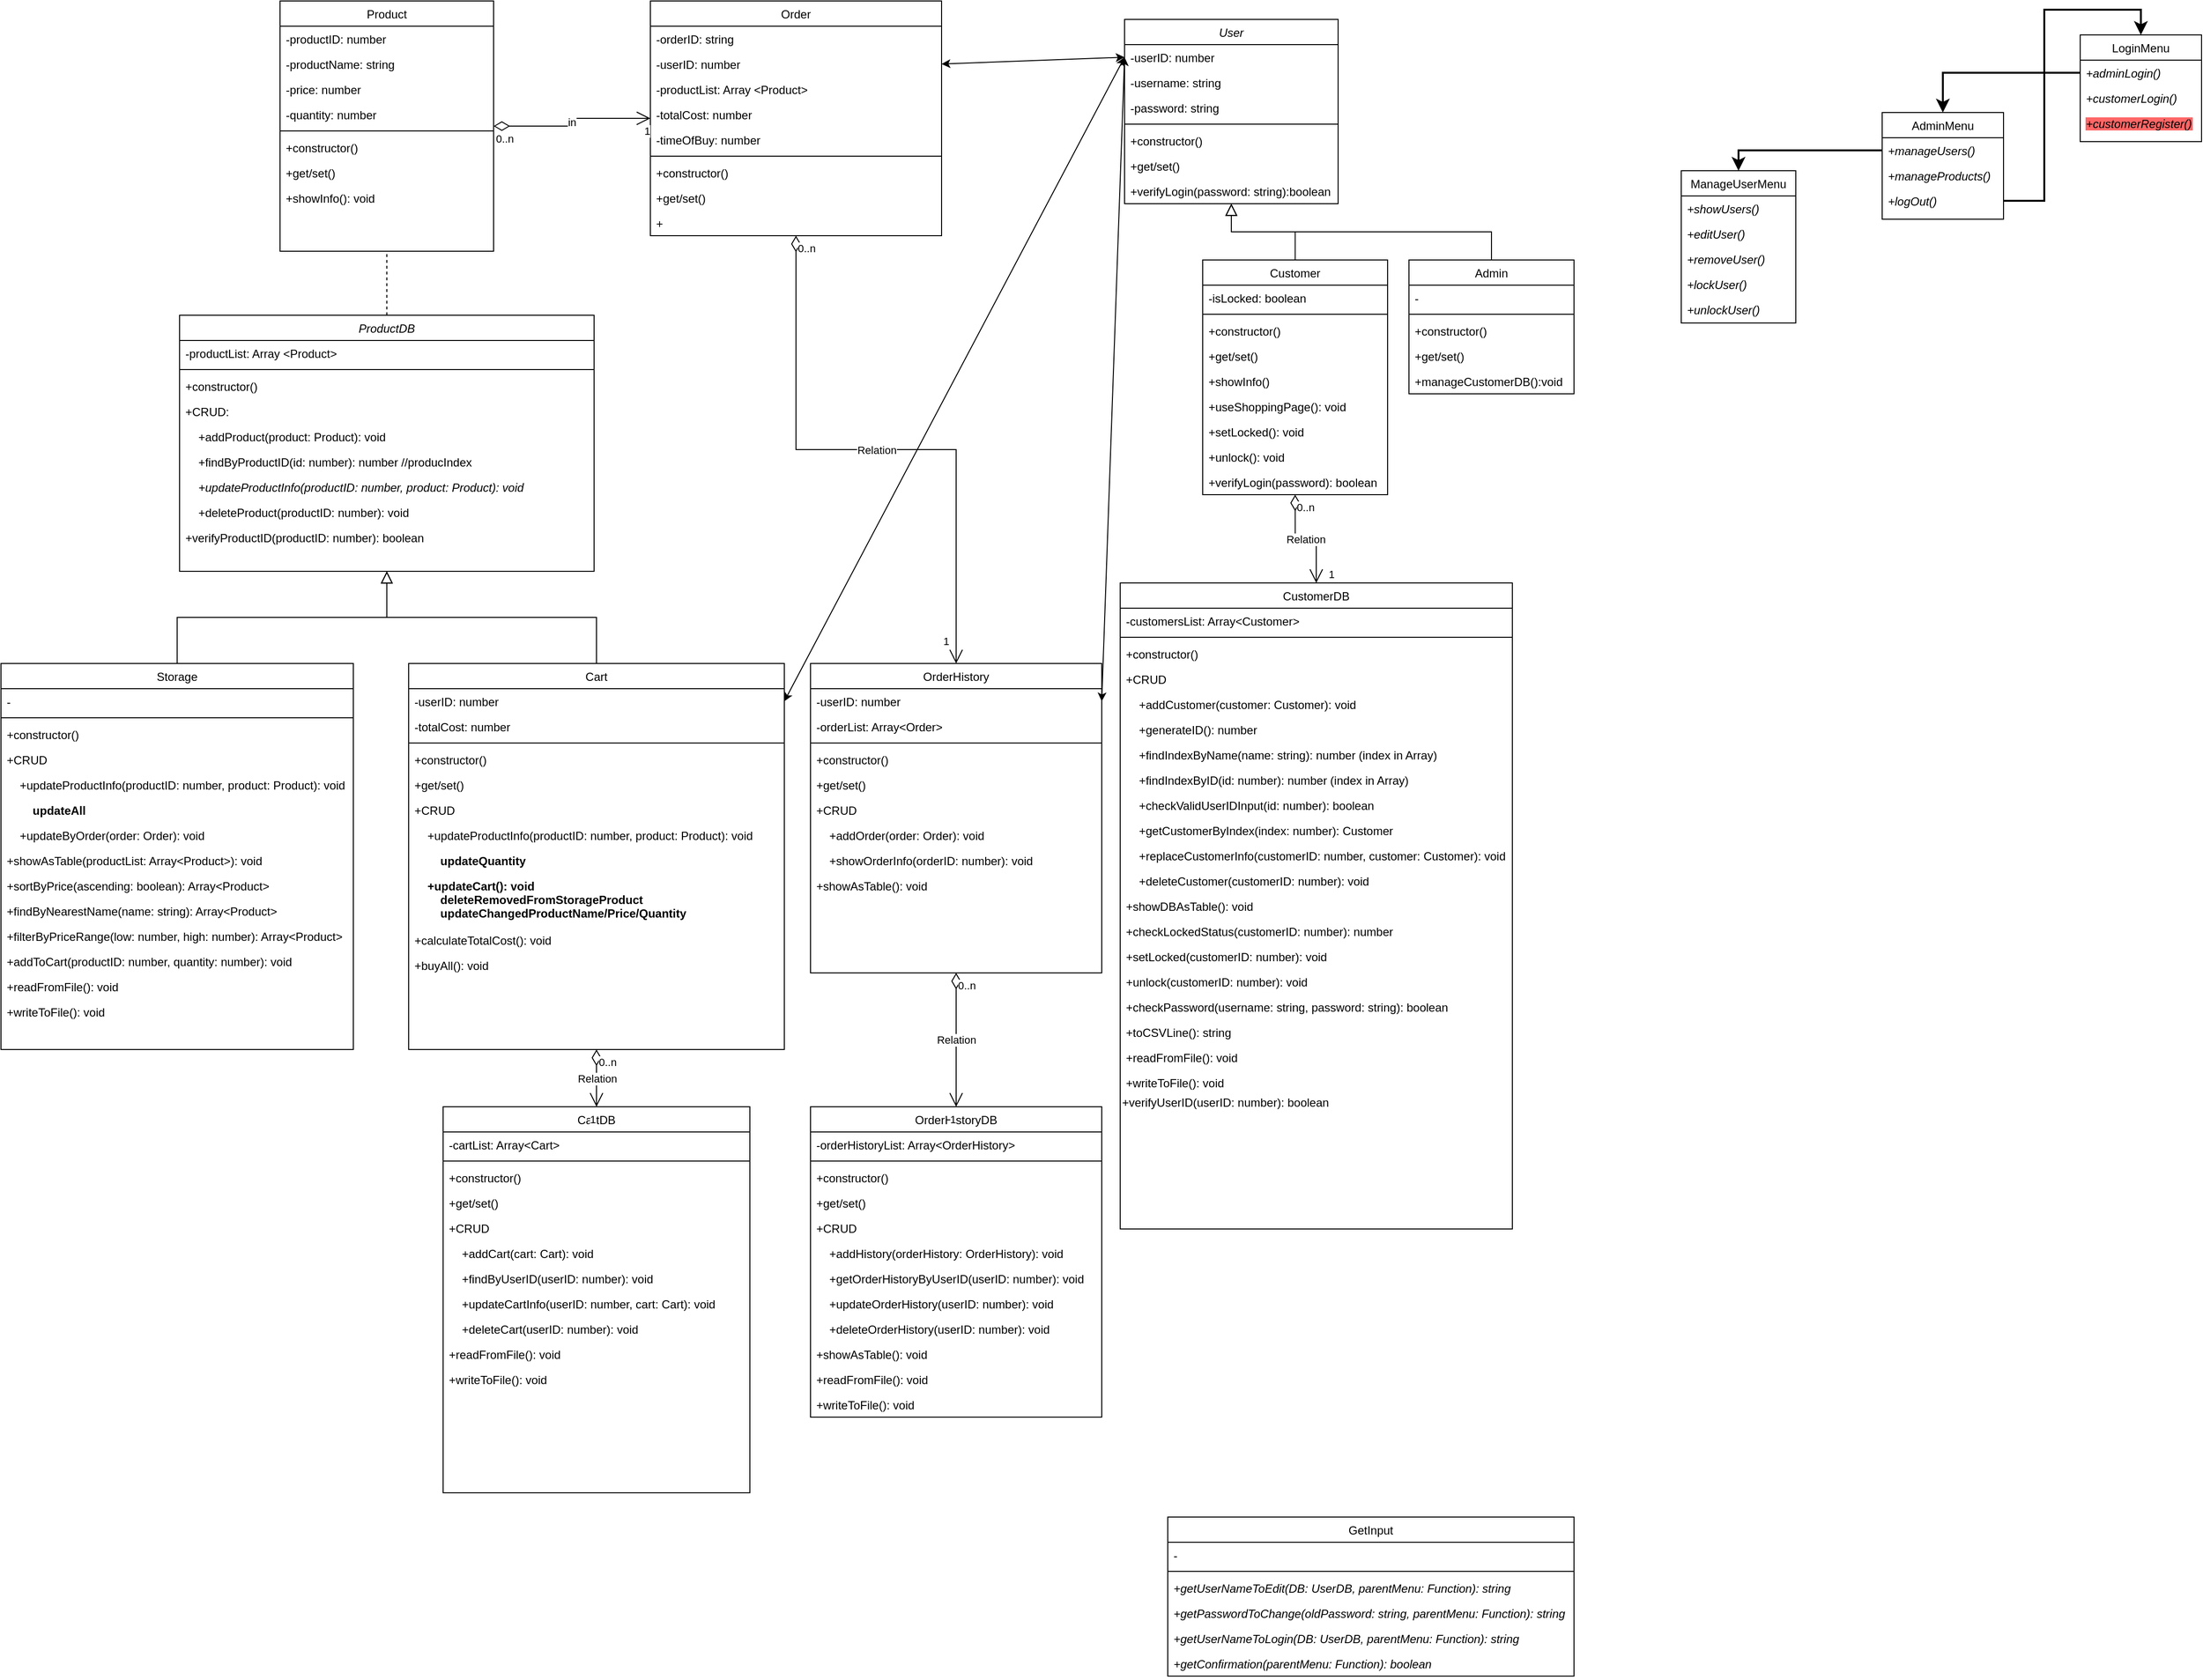 <mxfile version="20.8.16" type="device"><diagram id="C5RBs43oDa-KdzZeNtuy" name="Page-1"><mxGraphModel dx="1611" dy="520" grid="0" gridSize="10" guides="1" tooltips="1" connect="1" arrows="1" fold="1" page="1" pageScale="1" pageWidth="827" pageHeight="1169" math="0" shadow="0"><root><mxCell id="WIyWlLk6GJQsqaUBKTNV-0"/><mxCell id="WIyWlLk6GJQsqaUBKTNV-1" parent="WIyWlLk6GJQsqaUBKTNV-0"/><mxCell id="zkfFHV4jXpPFQw0GAbJ--0" value="User" style="swimlane;fontStyle=2;align=center;verticalAlign=top;childLayout=stackLayout;horizontal=1;startSize=26;horizontalStack=0;resizeParent=1;resizeLast=0;collapsible=1;marginBottom=0;rounded=0;shadow=0;strokeWidth=1;" parent="WIyWlLk6GJQsqaUBKTNV-1" vertex="1"><mxGeometry x="330.5" y="40" width="220" height="190" as="geometry"><mxRectangle x="230" y="140" width="160" height="26" as="alternateBounds"/></mxGeometry></mxCell><mxCell id="zkfFHV4jXpPFQw0GAbJ--1" value="-userID: number" style="text;align=left;verticalAlign=top;spacingLeft=4;spacingRight=4;overflow=hidden;rotatable=0;points=[[0,0.5],[1,0.5]];portConstraint=eastwest;" parent="zkfFHV4jXpPFQw0GAbJ--0" vertex="1"><mxGeometry y="26" width="220" height="26" as="geometry"/></mxCell><mxCell id="LEdS41fq1tIYDErjTCFg-3" value="-username: string" style="text;align=left;verticalAlign=top;spacingLeft=4;spacingRight=4;overflow=hidden;rotatable=0;points=[[0,0.5],[1,0.5]];portConstraint=eastwest;" parent="zkfFHV4jXpPFQw0GAbJ--0" vertex="1"><mxGeometry y="52" width="220" height="26" as="geometry"/></mxCell><mxCell id="zkfFHV4jXpPFQw0GAbJ--3" value="-password: string" style="text;align=left;verticalAlign=top;spacingLeft=4;spacingRight=4;overflow=hidden;rotatable=0;points=[[0,0.5],[1,0.5]];portConstraint=eastwest;rounded=0;shadow=0;html=0;" parent="zkfFHV4jXpPFQw0GAbJ--0" vertex="1"><mxGeometry y="78" width="220" height="26" as="geometry"/></mxCell><mxCell id="zkfFHV4jXpPFQw0GAbJ--4" value="" style="line;html=1;strokeWidth=1;align=left;verticalAlign=middle;spacingTop=-1;spacingLeft=3;spacingRight=3;rotatable=0;labelPosition=right;points=[];portConstraint=eastwest;" parent="zkfFHV4jXpPFQw0GAbJ--0" vertex="1"><mxGeometry y="104" width="220" height="8" as="geometry"/></mxCell><mxCell id="zkfFHV4jXpPFQw0GAbJ--5" value="+constructor()" style="text;align=left;verticalAlign=top;spacingLeft=4;spacingRight=4;overflow=hidden;rotatable=0;points=[[0,0.5],[1,0.5]];portConstraint=eastwest;" parent="zkfFHV4jXpPFQw0GAbJ--0" vertex="1"><mxGeometry y="112" width="220" height="26" as="geometry"/></mxCell><mxCell id="LEdS41fq1tIYDErjTCFg-1" value="+get/set()" style="text;align=left;verticalAlign=top;spacingLeft=4;spacingRight=4;overflow=hidden;rotatable=0;points=[[0,0.5],[1,0.5]];portConstraint=eastwest;" parent="zkfFHV4jXpPFQw0GAbJ--0" vertex="1"><mxGeometry y="138" width="220" height="26" as="geometry"/></mxCell><mxCell id="LEdS41fq1tIYDErjTCFg-2" value="+verifyLogin(password: string):boolean" style="text;align=left;verticalAlign=top;spacingLeft=4;spacingRight=4;overflow=hidden;rotatable=0;points=[[0,0.5],[1,0.5]];portConstraint=eastwest;" parent="zkfFHV4jXpPFQw0GAbJ--0" vertex="1"><mxGeometry y="164" width="220" height="26" as="geometry"/></mxCell><mxCell id="zkfFHV4jXpPFQw0GAbJ--6" value="Customer" style="swimlane;fontStyle=0;align=center;verticalAlign=top;childLayout=stackLayout;horizontal=1;startSize=26;horizontalStack=0;resizeParent=1;resizeLast=0;collapsible=1;marginBottom=0;rounded=0;shadow=0;strokeWidth=1;" parent="WIyWlLk6GJQsqaUBKTNV-1" vertex="1"><mxGeometry x="411" y="288" width="190.5" height="242" as="geometry"><mxRectangle x="441.5" y="288" width="160" height="26" as="alternateBounds"/></mxGeometry></mxCell><mxCell id="zkfFHV4jXpPFQw0GAbJ--7" value="-isLocked: boolean" style="text;align=left;verticalAlign=top;spacingLeft=4;spacingRight=4;overflow=hidden;rotatable=0;points=[[0,0.5],[1,0.5]];portConstraint=eastwest;" parent="zkfFHV4jXpPFQw0GAbJ--6" vertex="1"><mxGeometry y="26" width="190.5" height="26" as="geometry"/></mxCell><mxCell id="zkfFHV4jXpPFQw0GAbJ--9" value="" style="line;html=1;strokeWidth=1;align=left;verticalAlign=middle;spacingTop=-1;spacingLeft=3;spacingRight=3;rotatable=0;labelPosition=right;points=[];portConstraint=eastwest;" parent="zkfFHV4jXpPFQw0GAbJ--6" vertex="1"><mxGeometry y="52" width="190.5" height="8" as="geometry"/></mxCell><mxCell id="LEdS41fq1tIYDErjTCFg-7" value="+constructor()" style="text;align=left;verticalAlign=top;spacingLeft=4;spacingRight=4;overflow=hidden;rotatable=0;points=[[0,0.5],[1,0.5]];portConstraint=eastwest;" parent="zkfFHV4jXpPFQw0GAbJ--6" vertex="1"><mxGeometry y="60" width="190.5" height="26" as="geometry"/></mxCell><mxCell id="LEdS41fq1tIYDErjTCFg-8" value="+get/set()" style="text;align=left;verticalAlign=top;spacingLeft=4;spacingRight=4;overflow=hidden;rotatable=0;points=[[0,0.5],[1,0.5]];portConstraint=eastwest;" parent="zkfFHV4jXpPFQw0GAbJ--6" vertex="1"><mxGeometry y="86" width="190.5" height="26" as="geometry"/></mxCell><mxCell id="7vM7d2wEi6mo-XLAPHhL-30" value="+showInfo()" style="text;align=left;verticalAlign=top;spacingLeft=4;spacingRight=4;overflow=hidden;rotatable=0;points=[[0,0.5],[1,0.5]];portConstraint=eastwest;" parent="zkfFHV4jXpPFQw0GAbJ--6" vertex="1"><mxGeometry y="112" width="190.5" height="26" as="geometry"/></mxCell><mxCell id="zkfFHV4jXpPFQw0GAbJ--10" value="+useShoppingPage(): void" style="text;align=left;verticalAlign=top;spacingLeft=4;spacingRight=4;overflow=hidden;rotatable=0;points=[[0,0.5],[1,0.5]];portConstraint=eastwest;fontStyle=0" parent="zkfFHV4jXpPFQw0GAbJ--6" vertex="1"><mxGeometry y="138" width="190.5" height="26" as="geometry"/></mxCell><mxCell id="LEdS41fq1tIYDErjTCFg-18" value="+setLocked(): void" style="text;align=left;verticalAlign=top;spacingLeft=4;spacingRight=4;overflow=hidden;rotatable=0;points=[[0,0.5],[1,0.5]];portConstraint=eastwest;fontStyle=0" parent="zkfFHV4jXpPFQw0GAbJ--6" vertex="1"><mxGeometry y="164" width="190.5" height="26" as="geometry"/></mxCell><mxCell id="LEdS41fq1tIYDErjTCFg-19" value="+unlock(): void" style="text;align=left;verticalAlign=top;spacingLeft=4;spacingRight=4;overflow=hidden;rotatable=0;points=[[0,0.5],[1,0.5]];portConstraint=eastwest;fontStyle=0" parent="zkfFHV4jXpPFQw0GAbJ--6" vertex="1"><mxGeometry y="190" width="190.5" height="26" as="geometry"/></mxCell><mxCell id="tPbMjOV6tl3u_0ciVMxa-1" value="+verifyLogin(password): boolean" style="text;align=left;verticalAlign=top;spacingLeft=4;spacingRight=4;overflow=hidden;rotatable=0;points=[[0,0.5],[1,0.5]];portConstraint=eastwest;fontStyle=0" parent="zkfFHV4jXpPFQw0GAbJ--6" vertex="1"><mxGeometry y="216" width="190.5" height="26" as="geometry"/></mxCell><mxCell id="zkfFHV4jXpPFQw0GAbJ--12" value="" style="endArrow=block;endSize=10;endFill=0;shadow=0;strokeWidth=1;rounded=0;edgeStyle=elbowEdgeStyle;elbow=vertical;" parent="WIyWlLk6GJQsqaUBKTNV-1" source="zkfFHV4jXpPFQw0GAbJ--6" target="zkfFHV4jXpPFQw0GAbJ--0" edge="1"><mxGeometry width="160" relative="1" as="geometry"><mxPoint x="300.5" y="125" as="sourcePoint"/><mxPoint x="300.5" y="125" as="targetPoint"/></mxGeometry></mxCell><mxCell id="zkfFHV4jXpPFQw0GAbJ--13" value="Admin" style="swimlane;fontStyle=0;align=center;verticalAlign=top;childLayout=stackLayout;horizontal=1;startSize=26;horizontalStack=0;resizeParent=1;resizeLast=0;collapsible=1;marginBottom=0;rounded=0;shadow=0;strokeWidth=1;" parent="WIyWlLk6GJQsqaUBKTNV-1" vertex="1"><mxGeometry x="623.5" y="288" width="170" height="138" as="geometry"><mxRectangle x="340" y="380" width="170" height="26" as="alternateBounds"/></mxGeometry></mxCell><mxCell id="zkfFHV4jXpPFQw0GAbJ--14" value="-" style="text;align=left;verticalAlign=top;spacingLeft=4;spacingRight=4;overflow=hidden;rotatable=0;points=[[0,0.5],[1,0.5]];portConstraint=eastwest;" parent="zkfFHV4jXpPFQw0GAbJ--13" vertex="1"><mxGeometry y="26" width="170" height="26" as="geometry"/></mxCell><mxCell id="zkfFHV4jXpPFQw0GAbJ--15" value="" style="line;html=1;strokeWidth=1;align=left;verticalAlign=middle;spacingTop=-1;spacingLeft=3;spacingRight=3;rotatable=0;labelPosition=right;points=[];portConstraint=eastwest;" parent="zkfFHV4jXpPFQw0GAbJ--13" vertex="1"><mxGeometry y="52" width="170" height="8" as="geometry"/></mxCell><mxCell id="LEdS41fq1tIYDErjTCFg-4" value="+constructor()" style="text;align=left;verticalAlign=top;spacingLeft=4;spacingRight=4;overflow=hidden;rotatable=0;points=[[0,0.5],[1,0.5]];portConstraint=eastwest;" parent="zkfFHV4jXpPFQw0GAbJ--13" vertex="1"><mxGeometry y="60" width="170" height="26" as="geometry"/></mxCell><mxCell id="LEdS41fq1tIYDErjTCFg-5" value="+get/set()" style="text;align=left;verticalAlign=top;spacingLeft=4;spacingRight=4;overflow=hidden;rotatable=0;points=[[0,0.5],[1,0.5]];portConstraint=eastwest;" parent="zkfFHV4jXpPFQw0GAbJ--13" vertex="1"><mxGeometry y="86" width="170" height="26" as="geometry"/></mxCell><mxCell id="LEdS41fq1tIYDErjTCFg-6" value="+manageCustomerDB():void" style="text;align=left;verticalAlign=top;spacingLeft=4;spacingRight=4;overflow=hidden;rotatable=0;points=[[0,0.5],[1,0.5]];portConstraint=eastwest;" parent="zkfFHV4jXpPFQw0GAbJ--13" vertex="1"><mxGeometry y="112" width="170" height="26" as="geometry"/></mxCell><mxCell id="zkfFHV4jXpPFQw0GAbJ--16" value="" style="endArrow=block;endSize=10;endFill=0;shadow=0;strokeWidth=1;rounded=0;edgeStyle=elbowEdgeStyle;elbow=vertical;" parent="WIyWlLk6GJQsqaUBKTNV-1" source="zkfFHV4jXpPFQw0GAbJ--13" target="zkfFHV4jXpPFQw0GAbJ--0" edge="1"><mxGeometry width="160" relative="1" as="geometry"><mxPoint x="310.5" y="295" as="sourcePoint"/><mxPoint x="410.5" y="193" as="targetPoint"/></mxGeometry></mxCell><mxCell id="LEdS41fq1tIYDErjTCFg-10" value="CustomerDB" style="swimlane;fontStyle=0;align=center;verticalAlign=top;childLayout=stackLayout;horizontal=1;startSize=26;horizontalStack=0;resizeParent=1;resizeLast=0;collapsible=1;marginBottom=0;rounded=0;shadow=0;strokeWidth=1;" parent="WIyWlLk6GJQsqaUBKTNV-1" vertex="1"><mxGeometry x="326" y="621" width="404" height="666" as="geometry"><mxRectangle x="326" y="573" width="160" height="26" as="alternateBounds"/></mxGeometry></mxCell><mxCell id="LEdS41fq1tIYDErjTCFg-11" value="-customersList: Array&lt;Customer&gt;" style="text;align=left;verticalAlign=top;spacingLeft=4;spacingRight=4;overflow=hidden;rotatable=0;points=[[0,0.5],[1,0.5]];portConstraint=eastwest;" parent="LEdS41fq1tIYDErjTCFg-10" vertex="1"><mxGeometry y="26" width="404" height="26" as="geometry"/></mxCell><mxCell id="LEdS41fq1tIYDErjTCFg-12" value="" style="line;html=1;strokeWidth=1;align=left;verticalAlign=middle;spacingTop=-1;spacingLeft=3;spacingRight=3;rotatable=0;labelPosition=right;points=[];portConstraint=eastwest;" parent="LEdS41fq1tIYDErjTCFg-10" vertex="1"><mxGeometry y="52" width="404" height="8" as="geometry"/></mxCell><mxCell id="LEdS41fq1tIYDErjTCFg-13" value="+constructor()" style="text;align=left;verticalAlign=top;spacingLeft=4;spacingRight=4;overflow=hidden;rotatable=0;points=[[0,0.5],[1,0.5]];portConstraint=eastwest;" parent="LEdS41fq1tIYDErjTCFg-10" vertex="1"><mxGeometry y="60" width="404" height="26" as="geometry"/></mxCell><mxCell id="LEdS41fq1tIYDErjTCFg-15" value="+CRUD" style="text;align=left;verticalAlign=top;spacingLeft=4;spacingRight=4;overflow=hidden;rotatable=0;points=[[0,0.5],[1,0.5]];portConstraint=eastwest;fontStyle=0" parent="LEdS41fq1tIYDErjTCFg-10" vertex="1"><mxGeometry y="86" width="404" height="26" as="geometry"/></mxCell><mxCell id="7vM7d2wEi6mo-XLAPHhL-26" value="    +addCustomer(customer: Customer): void" style="text;align=left;verticalAlign=top;spacingLeft=4;spacingRight=4;overflow=hidden;rotatable=0;points=[[0,0.5],[1,0.5]];portConstraint=eastwest;fontStyle=0" parent="LEdS41fq1tIYDErjTCFg-10" vertex="1"><mxGeometry y="112" width="404" height="26" as="geometry"/></mxCell><mxCell id="tPbMjOV6tl3u_0ciVMxa-6" value="    +generateID(): number" style="text;align=left;verticalAlign=top;spacingLeft=4;spacingRight=4;overflow=hidden;rotatable=0;points=[[0,0.5],[1,0.5]];portConstraint=eastwest;fontStyle=0" parent="LEdS41fq1tIYDErjTCFg-10" vertex="1"><mxGeometry y="138" width="404" height="26" as="geometry"/></mxCell><mxCell id="7vM7d2wEi6mo-XLAPHhL-27" value="    +findIndexByName(name: string): number (index in Array)" style="text;align=left;verticalAlign=top;spacingLeft=4;spacingRight=4;overflow=hidden;rotatable=0;points=[[0,0.5],[1,0.5]];portConstraint=eastwest;fontStyle=0" parent="LEdS41fq1tIYDErjTCFg-10" vertex="1"><mxGeometry y="164" width="404" height="26" as="geometry"/></mxCell><mxCell id="tPbMjOV6tl3u_0ciVMxa-2" value="    +findIndexByID(id: number): number (index in Array)" style="text;align=left;verticalAlign=top;spacingLeft=4;spacingRight=4;overflow=hidden;rotatable=0;points=[[0,0.5],[1,0.5]];portConstraint=eastwest;fontStyle=0" parent="LEdS41fq1tIYDErjTCFg-10" vertex="1"><mxGeometry y="190" width="404" height="26" as="geometry"/></mxCell><mxCell id="tPbMjOV6tl3u_0ciVMxa-11" value="    +checkValidUserIDInput(id: number): boolean" style="text;align=left;verticalAlign=top;spacingLeft=4;spacingRight=4;overflow=hidden;rotatable=0;points=[[0,0.5],[1,0.5]];portConstraint=eastwest;fontStyle=0" parent="LEdS41fq1tIYDErjTCFg-10" vertex="1"><mxGeometry y="216" width="404" height="26" as="geometry"/></mxCell><mxCell id="tPbMjOV6tl3u_0ciVMxa-4" value="    +getCustomerByIndex(index: number): Customer" style="text;align=left;verticalAlign=top;spacingLeft=4;spacingRight=4;overflow=hidden;rotatable=0;points=[[0,0.5],[1,0.5]];portConstraint=eastwest;fontStyle=0" parent="LEdS41fq1tIYDErjTCFg-10" vertex="1"><mxGeometry y="242" width="404" height="26" as="geometry"/></mxCell><mxCell id="7vM7d2wEi6mo-XLAPHhL-28" value="    +replaceCustomerInfo(customerID: number, customer: Customer): void" style="text;align=left;verticalAlign=top;spacingLeft=4;spacingRight=4;overflow=hidden;rotatable=0;points=[[0,0.5],[1,0.5]];portConstraint=eastwest;fontStyle=0" parent="LEdS41fq1tIYDErjTCFg-10" vertex="1"><mxGeometry y="268" width="404" height="26" as="geometry"/></mxCell><mxCell id="7vM7d2wEi6mo-XLAPHhL-29" value="    +deleteCustomer(customerID: number): void" style="text;align=left;verticalAlign=top;spacingLeft=4;spacingRight=4;overflow=hidden;rotatable=0;points=[[0,0.5],[1,0.5]];portConstraint=eastwest;fontStyle=0" parent="LEdS41fq1tIYDErjTCFg-10" vertex="1"><mxGeometry y="294" width="404" height="26" as="geometry"/></mxCell><mxCell id="tPbMjOV6tl3u_0ciVMxa-9" value="+showDBAsTable(): void" style="text;align=left;verticalAlign=top;spacingLeft=4;spacingRight=4;overflow=hidden;rotatable=0;points=[[0,0.5],[1,0.5]];portConstraint=eastwest;fontStyle=0" parent="LEdS41fq1tIYDErjTCFg-10" vertex="1"><mxGeometry y="320" width="404" height="26" as="geometry"/></mxCell><mxCell id="tPbMjOV6tl3u_0ciVMxa-10" value="+checkLockedStatus(customerID: number): number" style="text;align=left;verticalAlign=top;spacingLeft=4;spacingRight=4;overflow=hidden;rotatable=0;points=[[0,0.5],[1,0.5]];portConstraint=eastwest;fontStyle=0" parent="LEdS41fq1tIYDErjTCFg-10" vertex="1"><mxGeometry y="346" width="404" height="26" as="geometry"/></mxCell><mxCell id="LEdS41fq1tIYDErjTCFg-20" value="+setLocked(customerID: number): void" style="text;align=left;verticalAlign=top;spacingLeft=4;spacingRight=4;overflow=hidden;rotatable=0;points=[[0,0.5],[1,0.5]];portConstraint=eastwest;fontStyle=0" parent="LEdS41fq1tIYDErjTCFg-10" vertex="1"><mxGeometry y="372" width="404" height="26" as="geometry"/></mxCell><mxCell id="LEdS41fq1tIYDErjTCFg-17" value="+unlock(customerID: number): void" style="text;align=left;verticalAlign=top;spacingLeft=4;spacingRight=4;overflow=hidden;rotatable=0;points=[[0,0.5],[1,0.5]];portConstraint=eastwest;fontStyle=0" parent="LEdS41fq1tIYDErjTCFg-10" vertex="1"><mxGeometry y="398" width="404" height="26" as="geometry"/></mxCell><mxCell id="tPbMjOV6tl3u_0ciVMxa-7" value="+checkPassword(username: string, password: string): boolean" style="text;align=left;verticalAlign=top;spacingLeft=4;spacingRight=4;overflow=hidden;rotatable=0;points=[[0,0.5],[1,0.5]];portConstraint=eastwest;fontStyle=0" parent="LEdS41fq1tIYDErjTCFg-10" vertex="1"><mxGeometry y="424" width="404" height="26" as="geometry"/></mxCell><mxCell id="tPbMjOV6tl3u_0ciVMxa-8" value="+toCSVLine(): string" style="text;align=left;verticalAlign=top;spacingLeft=4;spacingRight=4;overflow=hidden;rotatable=0;points=[[0,0.5],[1,0.5]];portConstraint=eastwest;fontStyle=0" parent="LEdS41fq1tIYDErjTCFg-10" vertex="1"><mxGeometry y="450" width="404" height="26" as="geometry"/></mxCell><mxCell id="7vM7d2wEi6mo-XLAPHhL-21" value="+readFromFile(): void" style="text;align=left;verticalAlign=top;spacingLeft=4;spacingRight=4;overflow=hidden;rotatable=0;points=[[0,0.5],[1,0.5]];portConstraint=eastwest;fontStyle=0" parent="LEdS41fq1tIYDErjTCFg-10" vertex="1"><mxGeometry y="476" width="404" height="26" as="geometry"/></mxCell><mxCell id="7vM7d2wEi6mo-XLAPHhL-22" value="+writeToFile(): void" style="text;align=left;verticalAlign=top;spacingLeft=4;spacingRight=4;overflow=hidden;rotatable=0;points=[[0,0.5],[1,0.5]];portConstraint=eastwest;fontStyle=0" parent="LEdS41fq1tIYDErjTCFg-10" vertex="1"><mxGeometry y="502" width="404" height="26" as="geometry"/></mxCell><mxCell id="LEdS41fq1tIYDErjTCFg-21" value="Product" style="swimlane;fontStyle=0;align=center;verticalAlign=top;childLayout=stackLayout;horizontal=1;startSize=26;horizontalStack=0;resizeParent=1;resizeLast=0;collapsible=1;marginBottom=0;rounded=0;shadow=0;strokeWidth=1;" parent="WIyWlLk6GJQsqaUBKTNV-1" vertex="1"><mxGeometry x="-539.5" y="21" width="220" height="258" as="geometry"><mxRectangle x="-539.5" y="21" width="160" height="26" as="alternateBounds"/></mxGeometry></mxCell><mxCell id="LEdS41fq1tIYDErjTCFg-22" value="-productID: number" style="text;align=left;verticalAlign=top;spacingLeft=4;spacingRight=4;overflow=hidden;rotatable=0;points=[[0,0.5],[1,0.5]];portConstraint=eastwest;" parent="LEdS41fq1tIYDErjTCFg-21" vertex="1"><mxGeometry y="26" width="220" height="26" as="geometry"/></mxCell><mxCell id="LEdS41fq1tIYDErjTCFg-23" value="-productName: string" style="text;align=left;verticalAlign=top;spacingLeft=4;spacingRight=4;overflow=hidden;rotatable=0;points=[[0,0.5],[1,0.5]];portConstraint=eastwest;" parent="LEdS41fq1tIYDErjTCFg-21" vertex="1"><mxGeometry y="52" width="220" height="26" as="geometry"/></mxCell><mxCell id="LEdS41fq1tIYDErjTCFg-29" value="-price: number" style="text;align=left;verticalAlign=top;spacingLeft=4;spacingRight=4;overflow=hidden;rotatable=0;points=[[0,0.5],[1,0.5]];portConstraint=eastwest;rounded=0;shadow=0;html=0;" parent="LEdS41fq1tIYDErjTCFg-21" vertex="1"><mxGeometry y="78" width="220" height="26" as="geometry"/></mxCell><mxCell id="LEdS41fq1tIYDErjTCFg-24" value="-quantity: number" style="text;align=left;verticalAlign=top;spacingLeft=4;spacingRight=4;overflow=hidden;rotatable=0;points=[[0,0.5],[1,0.5]];portConstraint=eastwest;rounded=0;shadow=0;html=0;fontStyle=0" parent="LEdS41fq1tIYDErjTCFg-21" vertex="1"><mxGeometry y="104" width="220" height="26" as="geometry"/></mxCell><mxCell id="LEdS41fq1tIYDErjTCFg-25" value="" style="line;html=1;strokeWidth=1;align=left;verticalAlign=middle;spacingTop=-1;spacingLeft=3;spacingRight=3;rotatable=0;labelPosition=right;points=[];portConstraint=eastwest;" parent="LEdS41fq1tIYDErjTCFg-21" vertex="1"><mxGeometry y="130" width="220" height="8" as="geometry"/></mxCell><mxCell id="LEdS41fq1tIYDErjTCFg-26" value="+constructor()" style="text;align=left;verticalAlign=top;spacingLeft=4;spacingRight=4;overflow=hidden;rotatable=0;points=[[0,0.5],[1,0.5]];portConstraint=eastwest;" parent="LEdS41fq1tIYDErjTCFg-21" vertex="1"><mxGeometry y="138" width="220" height="26" as="geometry"/></mxCell><mxCell id="LEdS41fq1tIYDErjTCFg-27" value="+get/set()" style="text;align=left;verticalAlign=top;spacingLeft=4;spacingRight=4;overflow=hidden;rotatable=0;points=[[0,0.5],[1,0.5]];portConstraint=eastwest;" parent="LEdS41fq1tIYDErjTCFg-21" vertex="1"><mxGeometry y="164" width="220" height="26" as="geometry"/></mxCell><mxCell id="LEdS41fq1tIYDErjTCFg-28" value="+showInfo(): void" style="text;align=left;verticalAlign=top;spacingLeft=4;spacingRight=4;overflow=hidden;rotatable=0;points=[[0,0.5],[1,0.5]];portConstraint=eastwest;" parent="LEdS41fq1tIYDErjTCFg-21" vertex="1"><mxGeometry y="190" width="220" height="26" as="geometry"/></mxCell><mxCell id="LEdS41fq1tIYDErjTCFg-30" value="ProductDB" style="swimlane;fontStyle=2;align=center;verticalAlign=top;childLayout=stackLayout;horizontal=1;startSize=26;horizontalStack=0;resizeParent=1;resizeLast=0;collapsible=1;marginBottom=0;rounded=0;shadow=0;strokeWidth=1;" parent="WIyWlLk6GJQsqaUBKTNV-1" vertex="1"><mxGeometry x="-643" y="345" width="427" height="264" as="geometry"><mxRectangle x="230" y="140" width="160" height="26" as="alternateBounds"/></mxGeometry></mxCell><mxCell id="LEdS41fq1tIYDErjTCFg-31" value="-productList: Array &lt;Product&gt;" style="text;align=left;verticalAlign=top;spacingLeft=4;spacingRight=4;overflow=hidden;rotatable=0;points=[[0,0.5],[1,0.5]];portConstraint=eastwest;" parent="LEdS41fq1tIYDErjTCFg-30" vertex="1"><mxGeometry y="26" width="427" height="26" as="geometry"/></mxCell><mxCell id="LEdS41fq1tIYDErjTCFg-35" value="" style="line;html=1;strokeWidth=1;align=left;verticalAlign=middle;spacingTop=-1;spacingLeft=3;spacingRight=3;rotatable=0;labelPosition=right;points=[];portConstraint=eastwest;" parent="LEdS41fq1tIYDErjTCFg-30" vertex="1"><mxGeometry y="52" width="427" height="8" as="geometry"/></mxCell><mxCell id="LEdS41fq1tIYDErjTCFg-36" value="+constructor()" style="text;align=left;verticalAlign=top;spacingLeft=4;spacingRight=4;overflow=hidden;rotatable=0;points=[[0,0.5],[1,0.5]];portConstraint=eastwest;" parent="LEdS41fq1tIYDErjTCFg-30" vertex="1"><mxGeometry y="60" width="427" height="26" as="geometry"/></mxCell><mxCell id="LEdS41fq1tIYDErjTCFg-38" value="+CRUD:" style="text;align=left;verticalAlign=top;spacingLeft=4;spacingRight=4;overflow=hidden;rotatable=0;points=[[0,0.5],[1,0.5]];portConstraint=eastwest;fontStyle=0" parent="LEdS41fq1tIYDErjTCFg-30" vertex="1"><mxGeometry y="86" width="427" height="26" as="geometry"/></mxCell><mxCell id="LEdS41fq1tIYDErjTCFg-54" value="    +addProduct(product: Product): void" style="text;align=left;verticalAlign=top;spacingLeft=4;spacingRight=4;overflow=hidden;rotatable=0;points=[[0,0.5],[1,0.5]];portConstraint=eastwest;fontStyle=0" parent="LEdS41fq1tIYDErjTCFg-30" vertex="1"><mxGeometry y="112" width="427" height="26" as="geometry"/></mxCell><mxCell id="LEdS41fq1tIYDErjTCFg-55" value="    +findByProductID(id: number): number //producIndex" style="text;align=left;verticalAlign=top;spacingLeft=4;spacingRight=4;overflow=hidden;rotatable=0;points=[[0,0.5],[1,0.5]];portConstraint=eastwest;fontStyle=0" parent="LEdS41fq1tIYDErjTCFg-30" vertex="1"><mxGeometry y="138" width="427" height="26" as="geometry"/></mxCell><mxCell id="LEdS41fq1tIYDErjTCFg-56" value="    +updateProductInfo(productID: number, product: Product): void" style="text;align=left;verticalAlign=top;spacingLeft=4;spacingRight=4;overflow=hidden;rotatable=0;points=[[0,0.5],[1,0.5]];portConstraint=eastwest;fontStyle=2" parent="LEdS41fq1tIYDErjTCFg-30" vertex="1"><mxGeometry y="164" width="427" height="26" as="geometry"/></mxCell><mxCell id="LEdS41fq1tIYDErjTCFg-57" value="    +deleteProduct(productID: number): void" style="text;align=left;verticalAlign=top;spacingLeft=4;spacingRight=4;overflow=hidden;rotatable=0;points=[[0,0.5],[1,0.5]];portConstraint=eastwest;fontStyle=0" parent="LEdS41fq1tIYDErjTCFg-30" vertex="1"><mxGeometry y="190" width="427" height="26" as="geometry"/></mxCell><mxCell id="LEdS41fq1tIYDErjTCFg-39" value="+verifyProductID(productID: number): boolean" style="text;align=left;verticalAlign=top;spacingLeft=4;spacingRight=4;overflow=hidden;rotatable=0;points=[[0,0.5],[1,0.5]];portConstraint=eastwest;fontStyle=0" parent="LEdS41fq1tIYDErjTCFg-30" vertex="1"><mxGeometry y="216" width="427" height="26" as="geometry"/></mxCell><mxCell id="LEdS41fq1tIYDErjTCFg-42" value="Order" style="swimlane;fontStyle=0;align=center;verticalAlign=top;childLayout=stackLayout;horizontal=1;startSize=26;horizontalStack=0;resizeParent=1;resizeLast=0;collapsible=1;marginBottom=0;rounded=0;shadow=0;strokeWidth=1;" parent="WIyWlLk6GJQsqaUBKTNV-1" vertex="1"><mxGeometry x="-158" y="21" width="300" height="242" as="geometry"><mxRectangle x="-158" y="21" width="160" height="26" as="alternateBounds"/></mxGeometry></mxCell><mxCell id="LEdS41fq1tIYDErjTCFg-43" value="-orderID: string" style="text;align=left;verticalAlign=top;spacingLeft=4;spacingRight=4;overflow=hidden;rotatable=0;points=[[0,0.5],[1,0.5]];portConstraint=eastwest;" parent="LEdS41fq1tIYDErjTCFg-42" vertex="1"><mxGeometry y="26" width="300" height="26" as="geometry"/></mxCell><mxCell id="7vM7d2wEi6mo-XLAPHhL-37" value="-userID: number" style="text;align=left;verticalAlign=top;spacingLeft=4;spacingRight=4;overflow=hidden;rotatable=0;points=[[0,0.5],[1,0.5]];portConstraint=eastwest;" parent="LEdS41fq1tIYDErjTCFg-42" vertex="1"><mxGeometry y="52" width="300" height="26" as="geometry"/></mxCell><mxCell id="LEdS41fq1tIYDErjTCFg-138" value="-productList: Array &lt;Product&gt;" style="text;align=left;verticalAlign=top;spacingLeft=4;spacingRight=4;overflow=hidden;rotatable=0;points=[[0,0.5],[1,0.5]];portConstraint=eastwest;" parent="LEdS41fq1tIYDErjTCFg-42" vertex="1"><mxGeometry y="78" width="300" height="26" as="geometry"/></mxCell><mxCell id="LEdS41fq1tIYDErjTCFg-140" value="-totalCost: number" style="text;align=left;verticalAlign=top;spacingLeft=4;spacingRight=4;overflow=hidden;rotatable=0;points=[[0,0.5],[1,0.5]];portConstraint=eastwest;" parent="LEdS41fq1tIYDErjTCFg-42" vertex="1"><mxGeometry y="104" width="300" height="26" as="geometry"/></mxCell><mxCell id="LEdS41fq1tIYDErjTCFg-137" value="-timeOfBuy: number" style="text;align=left;verticalAlign=top;spacingLeft=4;spacingRight=4;overflow=hidden;rotatable=0;points=[[0,0.5],[1,0.5]];portConstraint=eastwest;" parent="LEdS41fq1tIYDErjTCFg-42" vertex="1"><mxGeometry y="130" width="300" height="26" as="geometry"/></mxCell><mxCell id="LEdS41fq1tIYDErjTCFg-44" value="" style="line;html=1;strokeWidth=1;align=left;verticalAlign=middle;spacingTop=-1;spacingLeft=3;spacingRight=3;rotatable=0;labelPosition=right;points=[];portConstraint=eastwest;" parent="LEdS41fq1tIYDErjTCFg-42" vertex="1"><mxGeometry y="156" width="300" height="8" as="geometry"/></mxCell><mxCell id="LEdS41fq1tIYDErjTCFg-45" value="+constructor()" style="text;align=left;verticalAlign=top;spacingLeft=4;spacingRight=4;overflow=hidden;rotatable=0;points=[[0,0.5],[1,0.5]];portConstraint=eastwest;" parent="LEdS41fq1tIYDErjTCFg-42" vertex="1"><mxGeometry y="164" width="300" height="26" as="geometry"/></mxCell><mxCell id="LEdS41fq1tIYDErjTCFg-46" value="+get/set()" style="text;align=left;verticalAlign=top;spacingLeft=4;spacingRight=4;overflow=hidden;rotatable=0;points=[[0,0.5],[1,0.5]];portConstraint=eastwest;" parent="LEdS41fq1tIYDErjTCFg-42" vertex="1"><mxGeometry y="190" width="300" height="26" as="geometry"/></mxCell><mxCell id="LEdS41fq1tIYDErjTCFg-47" value="+" style="text;align=left;verticalAlign=top;spacingLeft=4;spacingRight=4;overflow=hidden;rotatable=0;points=[[0,0.5],[1,0.5]];portConstraint=eastwest;fontStyle=0" parent="LEdS41fq1tIYDErjTCFg-42" vertex="1"><mxGeometry y="216" width="300" height="26" as="geometry"/></mxCell><mxCell id="LEdS41fq1tIYDErjTCFg-48" value="Cart" style="swimlane;fontStyle=0;align=center;verticalAlign=top;childLayout=stackLayout;horizontal=1;startSize=26;horizontalStack=0;resizeParent=1;resizeLast=0;collapsible=1;marginBottom=0;rounded=0;shadow=0;strokeWidth=1;" parent="WIyWlLk6GJQsqaUBKTNV-1" vertex="1"><mxGeometry x="-407" y="704" width="387" height="398" as="geometry"><mxRectangle x="-407" y="704" width="160" height="26" as="alternateBounds"/></mxGeometry></mxCell><mxCell id="LEdS41fq1tIYDErjTCFg-49" value="-userID: number" style="text;align=left;verticalAlign=top;spacingLeft=4;spacingRight=4;overflow=hidden;rotatable=0;points=[[0,0.5],[1,0.5]];portConstraint=eastwest;" parent="LEdS41fq1tIYDErjTCFg-48" vertex="1"><mxGeometry y="26" width="387" height="26" as="geometry"/></mxCell><mxCell id="LEdS41fq1tIYDErjTCFg-62" value="-totalCost: number" style="text;align=left;verticalAlign=top;spacingLeft=4;spacingRight=4;overflow=hidden;rotatable=0;points=[[0,0.5],[1,0.5]];portConstraint=eastwest;" parent="LEdS41fq1tIYDErjTCFg-48" vertex="1"><mxGeometry y="52" width="387" height="26" as="geometry"/></mxCell><mxCell id="LEdS41fq1tIYDErjTCFg-50" value="" style="line;html=1;strokeWidth=1;align=left;verticalAlign=middle;spacingTop=-1;spacingLeft=3;spacingRight=3;rotatable=0;labelPosition=right;points=[];portConstraint=eastwest;" parent="LEdS41fq1tIYDErjTCFg-48" vertex="1"><mxGeometry y="78" width="387" height="8" as="geometry"/></mxCell><mxCell id="LEdS41fq1tIYDErjTCFg-51" value="+constructor()" style="text;align=left;verticalAlign=top;spacingLeft=4;spacingRight=4;overflow=hidden;rotatable=0;points=[[0,0.5],[1,0.5]];portConstraint=eastwest;" parent="LEdS41fq1tIYDErjTCFg-48" vertex="1"><mxGeometry y="86" width="387" height="26" as="geometry"/></mxCell><mxCell id="LEdS41fq1tIYDErjTCFg-70" value="+get/set()" style="text;align=left;verticalAlign=top;spacingLeft=4;spacingRight=4;overflow=hidden;rotatable=0;points=[[0,0.5],[1,0.5]];portConstraint=eastwest;" parent="LEdS41fq1tIYDErjTCFg-48" vertex="1"><mxGeometry y="112" width="387" height="26" as="geometry"/></mxCell><mxCell id="LEdS41fq1tIYDErjTCFg-52" value="+CRUD" style="text;align=left;verticalAlign=top;spacingLeft=4;spacingRight=4;overflow=hidden;rotatable=0;points=[[0,0.5],[1,0.5]];portConstraint=eastwest;" parent="LEdS41fq1tIYDErjTCFg-48" vertex="1"><mxGeometry y="138" width="387" height="26" as="geometry"/></mxCell><mxCell id="LEdS41fq1tIYDErjTCFg-134" value="    +updateProductInfo(productID: number, product: Product): void" style="text;align=left;verticalAlign=top;spacingLeft=4;spacingRight=4;overflow=hidden;rotatable=0;points=[[0,0.5],[1,0.5]];portConstraint=eastwest;fontStyle=0" parent="LEdS41fq1tIYDErjTCFg-48" vertex="1"><mxGeometry y="164" width="387" height="26" as="geometry"/></mxCell><mxCell id="LEdS41fq1tIYDErjTCFg-65" value="        updateQuantity" style="text;align=left;verticalAlign=top;spacingLeft=4;spacingRight=4;overflow=hidden;rotatable=0;points=[[0,0.5],[1,0.5]];portConstraint=eastwest;fontStyle=1" parent="LEdS41fq1tIYDErjTCFg-48" vertex="1"><mxGeometry y="190" width="387" height="26" as="geometry"/></mxCell><mxCell id="LEdS41fq1tIYDErjTCFg-157" value="    +updateCart(): void&#10;        deleteRemovedFromStorageProduct&#10;        updateChangedProductName/Price/Quantity" style="text;align=left;verticalAlign=top;spacingLeft=4;spacingRight=4;overflow=hidden;rotatable=0;points=[[0,0.5],[1,0.5]];portConstraint=eastwest;fontStyle=1" parent="LEdS41fq1tIYDErjTCFg-48" vertex="1"><mxGeometry y="216" width="387" height="56" as="geometry"/></mxCell><mxCell id="LEdS41fq1tIYDErjTCFg-53" value="+calculateTotalCost(): void" style="text;align=left;verticalAlign=top;spacingLeft=4;spacingRight=4;overflow=hidden;rotatable=0;points=[[0,0.5],[1,0.5]];portConstraint=eastwest;fontStyle=0" parent="LEdS41fq1tIYDErjTCFg-48" vertex="1"><mxGeometry y="272" width="387" height="26" as="geometry"/></mxCell><mxCell id="LEdS41fq1tIYDErjTCFg-71" value="+buyAll(): void" style="text;align=left;verticalAlign=top;spacingLeft=4;spacingRight=4;overflow=hidden;rotatable=0;points=[[0,0.5],[1,0.5]];portConstraint=eastwest;fontStyle=0" parent="LEdS41fq1tIYDErjTCFg-48" vertex="1"><mxGeometry y="298" width="387" height="26" as="geometry"/></mxCell><mxCell id="LEdS41fq1tIYDErjTCFg-114" value="Storage" style="swimlane;fontStyle=0;align=center;verticalAlign=top;childLayout=stackLayout;horizontal=1;startSize=26;horizontalStack=0;resizeParent=1;resizeLast=0;collapsible=1;marginBottom=0;rounded=0;shadow=0;strokeWidth=1;" parent="WIyWlLk6GJQsqaUBKTNV-1" vertex="1"><mxGeometry x="-827" y="704" width="363" height="398" as="geometry"><mxRectangle x="230" y="140" width="160" height="26" as="alternateBounds"/></mxGeometry></mxCell><mxCell id="LEdS41fq1tIYDErjTCFg-118" value="-" style="text;align=left;verticalAlign=top;spacingLeft=4;spacingRight=4;overflow=hidden;rotatable=0;points=[[0,0.5],[1,0.5]];portConstraint=eastwest;" parent="LEdS41fq1tIYDErjTCFg-114" vertex="1"><mxGeometry y="26" width="363" height="26" as="geometry"/></mxCell><mxCell id="LEdS41fq1tIYDErjTCFg-119" value="" style="line;html=1;strokeWidth=1;align=left;verticalAlign=middle;spacingTop=-1;spacingLeft=3;spacingRight=3;rotatable=0;labelPosition=right;points=[];portConstraint=eastwest;" parent="LEdS41fq1tIYDErjTCFg-114" vertex="1"><mxGeometry y="52" width="363" height="8" as="geometry"/></mxCell><mxCell id="LEdS41fq1tIYDErjTCFg-120" value="+constructor()" style="text;align=left;verticalAlign=top;spacingLeft=4;spacingRight=4;overflow=hidden;rotatable=0;points=[[0,0.5],[1,0.5]];portConstraint=eastwest;" parent="LEdS41fq1tIYDErjTCFg-114" vertex="1"><mxGeometry y="60" width="363" height="26" as="geometry"/></mxCell><mxCell id="LEdS41fq1tIYDErjTCFg-122" value="+CRUD" style="text;align=left;verticalAlign=top;spacingLeft=4;spacingRight=4;overflow=hidden;rotatable=0;points=[[0,0.5],[1,0.5]];portConstraint=eastwest;" parent="LEdS41fq1tIYDErjTCFg-114" vertex="1"><mxGeometry y="86" width="363" height="26" as="geometry"/></mxCell><mxCell id="LEdS41fq1tIYDErjTCFg-136" value="    +updateProductInfo(productID: number, product: Product): void" style="text;align=left;verticalAlign=top;spacingLeft=4;spacingRight=4;overflow=hidden;rotatable=0;points=[[0,0.5],[1,0.5]];portConstraint=eastwest;fontStyle=0" parent="LEdS41fq1tIYDErjTCFg-114" vertex="1"><mxGeometry y="112" width="363" height="26" as="geometry"/></mxCell><mxCell id="LEdS41fq1tIYDErjTCFg-126" value="        updateAll" style="text;align=left;verticalAlign=top;spacingLeft=4;spacingRight=4;overflow=hidden;rotatable=0;points=[[0,0.5],[1,0.5]];portConstraint=eastwest;fontStyle=1" parent="LEdS41fq1tIYDErjTCFg-114" vertex="1"><mxGeometry y="138" width="363" height="26" as="geometry"/></mxCell><mxCell id="7vM7d2wEi6mo-XLAPHhL-54" value="    +updateByOrder(order: Order): void" style="text;align=left;verticalAlign=top;spacingLeft=4;spacingRight=4;overflow=hidden;rotatable=0;points=[[0,0.5],[1,0.5]];portConstraint=eastwest;fontStyle=0" parent="LEdS41fq1tIYDErjTCFg-114" vertex="1"><mxGeometry y="164" width="363" height="26" as="geometry"/></mxCell><mxCell id="LEdS41fq1tIYDErjTCFg-158" value="+showAsTable(productList: Array&lt;Product&gt;): void" style="text;align=left;verticalAlign=top;spacingLeft=4;spacingRight=4;overflow=hidden;rotatable=0;points=[[0,0.5],[1,0.5]];portConstraint=eastwest;fontStyle=0" parent="LEdS41fq1tIYDErjTCFg-114" vertex="1"><mxGeometry y="190" width="363" height="26" as="geometry"/></mxCell><mxCell id="LEdS41fq1tIYDErjTCFg-159" value="+sortByPrice(ascending: boolean): Array&lt;Product&gt;" style="text;align=left;verticalAlign=top;spacingLeft=4;spacingRight=4;overflow=hidden;rotatable=0;points=[[0,0.5],[1,0.5]];portConstraint=eastwest;fontStyle=0" parent="LEdS41fq1tIYDErjTCFg-114" vertex="1"><mxGeometry y="216" width="363" height="26" as="geometry"/></mxCell><mxCell id="LEdS41fq1tIYDErjTCFg-160" value="+findByNearestName(name: string): Array&lt;Product&gt;" style="text;align=left;verticalAlign=top;spacingLeft=4;spacingRight=4;overflow=hidden;rotatable=0;points=[[0,0.5],[1,0.5]];portConstraint=eastwest;fontStyle=0" parent="LEdS41fq1tIYDErjTCFg-114" vertex="1"><mxGeometry y="242" width="363" height="26" as="geometry"/></mxCell><mxCell id="LEdS41fq1tIYDErjTCFg-161" value="+filterByPriceRange(low: number, high: number): Array&lt;Product&gt;" style="text;align=left;verticalAlign=top;spacingLeft=4;spacingRight=4;overflow=hidden;rotatable=0;points=[[0,0.5],[1,0.5]];portConstraint=eastwest;fontStyle=0" parent="LEdS41fq1tIYDErjTCFg-114" vertex="1"><mxGeometry y="268" width="363" height="26" as="geometry"/></mxCell><mxCell id="7vM7d2wEi6mo-XLAPHhL-0" value="+addToCart(productID: number, quantity: number): void" style="text;align=left;verticalAlign=top;spacingLeft=4;spacingRight=4;overflow=hidden;rotatable=0;points=[[0,0.5],[1,0.5]];portConstraint=eastwest;fontStyle=0" parent="LEdS41fq1tIYDErjTCFg-114" vertex="1"><mxGeometry y="294" width="363" height="26" as="geometry"/></mxCell><mxCell id="7vM7d2wEi6mo-XLAPHhL-17" value="+readFromFile(): void" style="text;align=left;verticalAlign=top;spacingLeft=4;spacingRight=4;overflow=hidden;rotatable=0;points=[[0,0.5],[1,0.5]];portConstraint=eastwest;fontStyle=0" parent="LEdS41fq1tIYDErjTCFg-114" vertex="1"><mxGeometry y="320" width="363" height="26" as="geometry"/></mxCell><mxCell id="7vM7d2wEi6mo-XLAPHhL-18" value="+writeToFile(): void" style="text;align=left;verticalAlign=top;spacingLeft=4;spacingRight=4;overflow=hidden;rotatable=0;points=[[0,0.5],[1,0.5]];portConstraint=eastwest;fontStyle=0" parent="LEdS41fq1tIYDErjTCFg-114" vertex="1"><mxGeometry y="346" width="363" height="26" as="geometry"/></mxCell><mxCell id="LEdS41fq1tIYDErjTCFg-131" value="" style="endArrow=block;endSize=10;endFill=0;shadow=0;strokeWidth=1;rounded=0;edgeStyle=elbowEdgeStyle;elbow=vertical;exitX=0.5;exitY=0;exitDx=0;exitDy=0;entryX=0.5;entryY=1;entryDx=0;entryDy=0;" parent="WIyWlLk6GJQsqaUBKTNV-1" source="LEdS41fq1tIYDErjTCFg-48" target="LEdS41fq1tIYDErjTCFg-30" edge="1"><mxGeometry width="160" relative="1" as="geometry"><mxPoint x="-289" y="801.0" as="sourcePoint"/><mxPoint x="-331" y="684" as="targetPoint"/></mxGeometry></mxCell><mxCell id="LEdS41fq1tIYDErjTCFg-130" value="" style="endArrow=block;endSize=10;endFill=0;shadow=0;strokeWidth=1;rounded=0;edgeStyle=elbowEdgeStyle;elbow=vertical;exitX=0.5;exitY=0;exitDx=0;exitDy=0;entryX=0.5;entryY=1;entryDx=0;entryDy=0;" parent="WIyWlLk6GJQsqaUBKTNV-1" source="LEdS41fq1tIYDErjTCFg-114" target="LEdS41fq1tIYDErjTCFg-30" edge="1"><mxGeometry width="160" relative="1" as="geometry"><mxPoint x="-574" y="801.0" as="sourcePoint"/><mxPoint x="-255" y="674" as="targetPoint"/></mxGeometry></mxCell><mxCell id="LEdS41fq1tIYDErjTCFg-141" value="OrderHistory" style="swimlane;fontStyle=0;align=center;verticalAlign=top;childLayout=stackLayout;horizontal=1;startSize=26;horizontalStack=0;resizeParent=1;resizeLast=0;collapsible=1;marginBottom=0;rounded=0;shadow=0;strokeWidth=1;" parent="WIyWlLk6GJQsqaUBKTNV-1" vertex="1"><mxGeometry x="7" y="704" width="300" height="319" as="geometry"><mxRectangle x="7" y="704" width="160" height="26" as="alternateBounds"/></mxGeometry></mxCell><mxCell id="LEdS41fq1tIYDErjTCFg-143" value="-userID: number" style="text;align=left;verticalAlign=top;spacingLeft=4;spacingRight=4;overflow=hidden;rotatable=0;points=[[0,0.5],[1,0.5]];portConstraint=eastwest;" parent="LEdS41fq1tIYDErjTCFg-141" vertex="1"><mxGeometry y="26" width="300" height="26" as="geometry"/></mxCell><mxCell id="LEdS41fq1tIYDErjTCFg-142" value="-orderList: Array&lt;Order&gt;" style="text;align=left;verticalAlign=top;spacingLeft=4;spacingRight=4;overflow=hidden;rotatable=0;points=[[0,0.5],[1,0.5]];portConstraint=eastwest;" parent="LEdS41fq1tIYDErjTCFg-141" vertex="1"><mxGeometry y="52" width="300" height="26" as="geometry"/></mxCell><mxCell id="LEdS41fq1tIYDErjTCFg-147" value="" style="line;html=1;strokeWidth=1;align=left;verticalAlign=middle;spacingTop=-1;spacingLeft=3;spacingRight=3;rotatable=0;labelPosition=right;points=[];portConstraint=eastwest;" parent="LEdS41fq1tIYDErjTCFg-141" vertex="1"><mxGeometry y="78" width="300" height="8" as="geometry"/></mxCell><mxCell id="LEdS41fq1tIYDErjTCFg-148" value="+constructor()" style="text;align=left;verticalAlign=top;spacingLeft=4;spacingRight=4;overflow=hidden;rotatable=0;points=[[0,0.5],[1,0.5]];portConstraint=eastwest;" parent="LEdS41fq1tIYDErjTCFg-141" vertex="1"><mxGeometry y="86" width="300" height="26" as="geometry"/></mxCell><mxCell id="LEdS41fq1tIYDErjTCFg-149" value="+get/set()" style="text;align=left;verticalAlign=top;spacingLeft=4;spacingRight=4;overflow=hidden;rotatable=0;points=[[0,0.5],[1,0.5]];portConstraint=eastwest;" parent="LEdS41fq1tIYDErjTCFg-141" vertex="1"><mxGeometry y="112" width="300" height="26" as="geometry"/></mxCell><mxCell id="LEdS41fq1tIYDErjTCFg-152" value="+CRUD" style="text;align=left;verticalAlign=top;spacingLeft=4;spacingRight=4;overflow=hidden;rotatable=0;points=[[0,0.5],[1,0.5]];portConstraint=eastwest;" parent="LEdS41fq1tIYDErjTCFg-141" vertex="1"><mxGeometry y="138" width="300" height="26" as="geometry"/></mxCell><mxCell id="LEdS41fq1tIYDErjTCFg-153" value="    +addOrder(order: Order): void" style="text;align=left;verticalAlign=top;spacingLeft=4;spacingRight=4;overflow=hidden;rotatable=0;points=[[0,0.5],[1,0.5]];portConstraint=eastwest;fontStyle=0" parent="LEdS41fq1tIYDErjTCFg-141" vertex="1"><mxGeometry y="164" width="300" height="26" as="geometry"/></mxCell><mxCell id="LEdS41fq1tIYDErjTCFg-154" value="    +showOrderInfo(orderID: number): void" style="text;align=left;verticalAlign=top;spacingLeft=4;spacingRight=4;overflow=hidden;rotatable=0;points=[[0,0.5],[1,0.5]];portConstraint=eastwest;fontStyle=0" parent="LEdS41fq1tIYDErjTCFg-141" vertex="1"><mxGeometry y="190" width="300" height="26" as="geometry"/></mxCell><mxCell id="LEdS41fq1tIYDErjTCFg-150" value="+showAsTable(): void" style="text;align=left;verticalAlign=top;spacingLeft=4;spacingRight=4;overflow=hidden;rotatable=0;points=[[0,0.5],[1,0.5]];portConstraint=eastwest;fontStyle=0" parent="LEdS41fq1tIYDErjTCFg-141" vertex="1"><mxGeometry y="216" width="300" height="26" as="geometry"/></mxCell><mxCell id="7vM7d2wEi6mo-XLAPHhL-1" value="CartDB" style="swimlane;fontStyle=0;align=center;verticalAlign=top;childLayout=stackLayout;horizontal=1;startSize=26;horizontalStack=0;resizeParent=1;resizeLast=0;collapsible=1;marginBottom=0;rounded=0;shadow=0;strokeWidth=1;" parent="WIyWlLk6GJQsqaUBKTNV-1" vertex="1"><mxGeometry x="-371.5" y="1161" width="316" height="398" as="geometry"><mxRectangle x="-371.5" y="1161" width="160" height="26" as="alternateBounds"/></mxGeometry></mxCell><mxCell id="7vM7d2wEi6mo-XLAPHhL-2" value="-cartList: Array&lt;Cart&gt;" style="text;align=left;verticalAlign=top;spacingLeft=4;spacingRight=4;overflow=hidden;rotatable=0;points=[[0,0.5],[1,0.5]];portConstraint=eastwest;" parent="7vM7d2wEi6mo-XLAPHhL-1" vertex="1"><mxGeometry y="26" width="316" height="26" as="geometry"/></mxCell><mxCell id="7vM7d2wEi6mo-XLAPHhL-4" value="" style="line;html=1;strokeWidth=1;align=left;verticalAlign=middle;spacingTop=-1;spacingLeft=3;spacingRight=3;rotatable=0;labelPosition=right;points=[];portConstraint=eastwest;" parent="7vM7d2wEi6mo-XLAPHhL-1" vertex="1"><mxGeometry y="52" width="316" height="8" as="geometry"/></mxCell><mxCell id="7vM7d2wEi6mo-XLAPHhL-5" value="+constructor()" style="text;align=left;verticalAlign=top;spacingLeft=4;spacingRight=4;overflow=hidden;rotatable=0;points=[[0,0.5],[1,0.5]];portConstraint=eastwest;" parent="7vM7d2wEi6mo-XLAPHhL-1" vertex="1"><mxGeometry y="60" width="316" height="26" as="geometry"/></mxCell><mxCell id="7vM7d2wEi6mo-XLAPHhL-6" value="+get/set()" style="text;align=left;verticalAlign=top;spacingLeft=4;spacingRight=4;overflow=hidden;rotatable=0;points=[[0,0.5],[1,0.5]];portConstraint=eastwest;" parent="7vM7d2wEi6mo-XLAPHhL-1" vertex="1"><mxGeometry y="86" width="316" height="26" as="geometry"/></mxCell><mxCell id="7vM7d2wEi6mo-XLAPHhL-7" value="+CRUD" style="text;align=left;verticalAlign=top;spacingLeft=4;spacingRight=4;overflow=hidden;rotatable=0;points=[[0,0.5],[1,0.5]];portConstraint=eastwest;" parent="7vM7d2wEi6mo-XLAPHhL-1" vertex="1"><mxGeometry y="112" width="316" height="26" as="geometry"/></mxCell><mxCell id="7vM7d2wEi6mo-XLAPHhL-8" value="    +addCart(cart: Cart): void" style="text;align=left;verticalAlign=top;spacingLeft=4;spacingRight=4;overflow=hidden;rotatable=0;points=[[0,0.5],[1,0.5]];portConstraint=eastwest;fontStyle=0" parent="7vM7d2wEi6mo-XLAPHhL-1" vertex="1"><mxGeometry y="138" width="316" height="26" as="geometry"/></mxCell><mxCell id="7vM7d2wEi6mo-XLAPHhL-9" value="    +findByUserID(userID: number): void" style="text;align=left;verticalAlign=top;spacingLeft=4;spacingRight=4;overflow=hidden;rotatable=0;points=[[0,0.5],[1,0.5]];portConstraint=eastwest;fontStyle=0" parent="7vM7d2wEi6mo-XLAPHhL-1" vertex="1"><mxGeometry y="164" width="316" height="26" as="geometry"/></mxCell><mxCell id="7vM7d2wEi6mo-XLAPHhL-10" value="    +updateCartInfo(userID: number, cart: Cart): void" style="text;align=left;verticalAlign=top;spacingLeft=4;spacingRight=4;overflow=hidden;rotatable=0;points=[[0,0.5],[1,0.5]];portConstraint=eastwest;fontStyle=0" parent="7vM7d2wEi6mo-XLAPHhL-1" vertex="1"><mxGeometry y="190" width="316" height="26" as="geometry"/></mxCell><mxCell id="7vM7d2wEi6mo-XLAPHhL-13" value="    +deleteCart(userID: number): void" style="text;align=left;verticalAlign=top;spacingLeft=4;spacingRight=4;overflow=hidden;rotatable=0;points=[[0,0.5],[1,0.5]];portConstraint=eastwest;fontStyle=0" parent="7vM7d2wEi6mo-XLAPHhL-1" vertex="1"><mxGeometry y="216" width="316" height="26" as="geometry"/></mxCell><mxCell id="7vM7d2wEi6mo-XLAPHhL-14" value="+readFromFile(): void" style="text;align=left;verticalAlign=top;spacingLeft=4;spacingRight=4;overflow=hidden;rotatable=0;points=[[0,0.5],[1,0.5]];portConstraint=eastwest;fontStyle=0" parent="7vM7d2wEi6mo-XLAPHhL-1" vertex="1"><mxGeometry y="242" width="316" height="26" as="geometry"/></mxCell><mxCell id="7vM7d2wEi6mo-XLAPHhL-15" value="+writeToFile(): void" style="text;align=left;verticalAlign=top;spacingLeft=4;spacingRight=4;overflow=hidden;rotatable=0;points=[[0,0.5],[1,0.5]];portConstraint=eastwest;fontStyle=0" parent="7vM7d2wEi6mo-XLAPHhL-1" vertex="1"><mxGeometry y="268" width="316" height="26" as="geometry"/></mxCell><mxCell id="7vM7d2wEi6mo-XLAPHhL-23" value="" style="endArrow=classic;startArrow=classic;html=1;rounded=0;entryX=0;entryY=0.5;entryDx=0;entryDy=0;exitX=1;exitY=0.5;exitDx=0;exitDy=0;" parent="WIyWlLk6GJQsqaUBKTNV-1" source="LEdS41fq1tIYDErjTCFg-49" target="zkfFHV4jXpPFQw0GAbJ--1" edge="1"><mxGeometry width="50" height="50" relative="1" as="geometry"><mxPoint x="-27" y="546" as="sourcePoint"/><mxPoint x="23" y="496" as="targetPoint"/></mxGeometry></mxCell><mxCell id="7vM7d2wEi6mo-XLAPHhL-24" value="" style="endArrow=classic;startArrow=classic;html=1;rounded=0;entryX=0;entryY=0.5;entryDx=0;entryDy=0;exitX=1;exitY=0.5;exitDx=0;exitDy=0;" parent="WIyWlLk6GJQsqaUBKTNV-1" source="LEdS41fq1tIYDErjTCFg-143" target="zkfFHV4jXpPFQw0GAbJ--1" edge="1"><mxGeometry width="50" height="50" relative="1" as="geometry"><mxPoint x="-130" y="750" as="sourcePoint"/><mxPoint x="274" y="380" as="targetPoint"/></mxGeometry></mxCell><mxCell id="7vM7d2wEi6mo-XLAPHhL-32" value="" style="endArrow=none;dashed=1;html=1;rounded=0;entryX=0.5;entryY=1;entryDx=0;entryDy=0;exitX=0.5;exitY=0;exitDx=0;exitDy=0;" parent="WIyWlLk6GJQsqaUBKTNV-1" source="LEdS41fq1tIYDErjTCFg-30" target="LEdS41fq1tIYDErjTCFg-21" edge="1"><mxGeometry width="50" height="50" relative="1" as="geometry"><mxPoint x="-324" y="362" as="sourcePoint"/><mxPoint x="-274" y="312" as="targetPoint"/></mxGeometry></mxCell><mxCell id="7vM7d2wEi6mo-XLAPHhL-38" value="" style="endArrow=classic;startArrow=classic;html=1;rounded=0;entryX=0;entryY=0.5;entryDx=0;entryDy=0;exitX=1;exitY=0.5;exitDx=0;exitDy=0;" parent="WIyWlLk6GJQsqaUBKTNV-1" source="7vM7d2wEi6mo-XLAPHhL-37" target="zkfFHV4jXpPFQw0GAbJ--1" edge="1"><mxGeometry width="50" height="50" relative="1" as="geometry"><mxPoint x="-10.0" y="753" as="sourcePoint"/><mxPoint x="340.5" y="89" as="targetPoint"/></mxGeometry></mxCell><mxCell id="7vM7d2wEi6mo-XLAPHhL-39" value="OrderHistoryDB" style="swimlane;fontStyle=0;align=center;verticalAlign=top;childLayout=stackLayout;horizontal=1;startSize=26;horizontalStack=0;resizeParent=1;resizeLast=0;collapsible=1;marginBottom=0;rounded=0;shadow=0;strokeWidth=1;" parent="WIyWlLk6GJQsqaUBKTNV-1" vertex="1"><mxGeometry x="7" y="1161" width="300" height="320" as="geometry"><mxRectangle x="7" y="1161" width="160" height="26" as="alternateBounds"/></mxGeometry></mxCell><mxCell id="7vM7d2wEi6mo-XLAPHhL-41" value="-orderHistoryList: Array&lt;OrderHistory&gt;" style="text;align=left;verticalAlign=top;spacingLeft=4;spacingRight=4;overflow=hidden;rotatable=0;points=[[0,0.5],[1,0.5]];portConstraint=eastwest;" parent="7vM7d2wEi6mo-XLAPHhL-39" vertex="1"><mxGeometry y="26" width="300" height="26" as="geometry"/></mxCell><mxCell id="7vM7d2wEi6mo-XLAPHhL-42" value="" style="line;html=1;strokeWidth=1;align=left;verticalAlign=middle;spacingTop=-1;spacingLeft=3;spacingRight=3;rotatable=0;labelPosition=right;points=[];portConstraint=eastwest;" parent="7vM7d2wEi6mo-XLAPHhL-39" vertex="1"><mxGeometry y="52" width="300" height="8" as="geometry"/></mxCell><mxCell id="7vM7d2wEi6mo-XLAPHhL-43" value="+constructor()" style="text;align=left;verticalAlign=top;spacingLeft=4;spacingRight=4;overflow=hidden;rotatable=0;points=[[0,0.5],[1,0.5]];portConstraint=eastwest;" parent="7vM7d2wEi6mo-XLAPHhL-39" vertex="1"><mxGeometry y="60" width="300" height="26" as="geometry"/></mxCell><mxCell id="7vM7d2wEi6mo-XLAPHhL-44" value="+get/set()" style="text;align=left;verticalAlign=top;spacingLeft=4;spacingRight=4;overflow=hidden;rotatable=0;points=[[0,0.5],[1,0.5]];portConstraint=eastwest;" parent="7vM7d2wEi6mo-XLAPHhL-39" vertex="1"><mxGeometry y="86" width="300" height="26" as="geometry"/></mxCell><mxCell id="7vM7d2wEi6mo-XLAPHhL-45" value="+CRUD" style="text;align=left;verticalAlign=top;spacingLeft=4;spacingRight=4;overflow=hidden;rotatable=0;points=[[0,0.5],[1,0.5]];portConstraint=eastwest;" parent="7vM7d2wEi6mo-XLAPHhL-39" vertex="1"><mxGeometry y="112" width="300" height="26" as="geometry"/></mxCell><mxCell id="7vM7d2wEi6mo-XLAPHhL-46" value="    +addHistory(orderHistory: OrderHistory): void" style="text;align=left;verticalAlign=top;spacingLeft=4;spacingRight=4;overflow=hidden;rotatable=0;points=[[0,0.5],[1,0.5]];portConstraint=eastwest;fontStyle=0" parent="7vM7d2wEi6mo-XLAPHhL-39" vertex="1"><mxGeometry y="138" width="300" height="26" as="geometry"/></mxCell><mxCell id="7vM7d2wEi6mo-XLAPHhL-47" value="    +getOrderHistoryByUserID(userID: number): void" style="text;align=left;verticalAlign=top;spacingLeft=4;spacingRight=4;overflow=hidden;rotatable=0;points=[[0,0.5],[1,0.5]];portConstraint=eastwest;fontStyle=0" parent="7vM7d2wEi6mo-XLAPHhL-39" vertex="1"><mxGeometry y="164" width="300" height="26" as="geometry"/></mxCell><mxCell id="7vM7d2wEi6mo-XLAPHhL-51" value="    +updateOrderHistory(userID: number): void" style="text;align=left;verticalAlign=top;spacingLeft=4;spacingRight=4;overflow=hidden;rotatable=0;points=[[0,0.5],[1,0.5]];portConstraint=eastwest;fontStyle=0" parent="7vM7d2wEi6mo-XLAPHhL-39" vertex="1"><mxGeometry y="190" width="300" height="26" as="geometry"/></mxCell><mxCell id="7vM7d2wEi6mo-XLAPHhL-52" value="    +deleteOrderHistory(userID: number): void" style="text;align=left;verticalAlign=top;spacingLeft=4;spacingRight=4;overflow=hidden;rotatable=0;points=[[0,0.5],[1,0.5]];portConstraint=eastwest;fontStyle=0" parent="7vM7d2wEi6mo-XLAPHhL-39" vertex="1"><mxGeometry y="216" width="300" height="26" as="geometry"/></mxCell><mxCell id="7vM7d2wEi6mo-XLAPHhL-48" value="+showAsTable(): void" style="text;align=left;verticalAlign=top;spacingLeft=4;spacingRight=4;overflow=hidden;rotatable=0;points=[[0,0.5],[1,0.5]];portConstraint=eastwest;fontStyle=0" parent="7vM7d2wEi6mo-XLAPHhL-39" vertex="1"><mxGeometry y="242" width="300" height="26" as="geometry"/></mxCell><mxCell id="7vM7d2wEi6mo-XLAPHhL-49" value="+readFromFile(): void" style="text;align=left;verticalAlign=top;spacingLeft=4;spacingRight=4;overflow=hidden;rotatable=0;points=[[0,0.5],[1,0.5]];portConstraint=eastwest;fontStyle=0" parent="7vM7d2wEi6mo-XLAPHhL-39" vertex="1"><mxGeometry y="268" width="300" height="26" as="geometry"/></mxCell><mxCell id="7vM7d2wEi6mo-XLAPHhL-50" value="+writeToFile(): void" style="text;align=left;verticalAlign=top;spacingLeft=4;spacingRight=4;overflow=hidden;rotatable=0;points=[[0,0.5],[1,0.5]];portConstraint=eastwest;fontStyle=0" parent="7vM7d2wEi6mo-XLAPHhL-39" vertex="1"><mxGeometry y="294" width="300" height="26" as="geometry"/></mxCell><mxCell id="RvXI86u_f0L-Iz2S9h67-0" value="in" style="endArrow=open;html=1;endSize=12;startArrow=diamondThin;startSize=14;startFill=0;edgeStyle=orthogonalEdgeStyle;rounded=0;" parent="WIyWlLk6GJQsqaUBKTNV-1" source="LEdS41fq1tIYDErjTCFg-21" target="LEdS41fq1tIYDErjTCFg-42" edge="1"><mxGeometry relative="1" as="geometry"><mxPoint x="-345" y="43" as="sourcePoint"/><mxPoint x="-224" y="171" as="targetPoint"/></mxGeometry></mxCell><mxCell id="RvXI86u_f0L-Iz2S9h67-1" value="0..n" style="edgeLabel;resizable=0;html=1;align=left;verticalAlign=top;" parent="RvXI86u_f0L-Iz2S9h67-0" connectable="0" vertex="1"><mxGeometry x="-1" relative="1" as="geometry"/></mxCell><mxCell id="RvXI86u_f0L-Iz2S9h67-2" value="1" style="edgeLabel;resizable=0;html=1;align=right;verticalAlign=top;" parent="RvXI86u_f0L-Iz2S9h67-0" connectable="0" vertex="1"><mxGeometry x="1" relative="1" as="geometry"/></mxCell><mxCell id="RvXI86u_f0L-Iz2S9h67-3" value="Relation" style="endArrow=open;html=1;endSize=12;startArrow=diamondThin;startSize=14;startFill=0;edgeStyle=orthogonalEdgeStyle;rounded=0;exitX=0.5;exitY=1;exitDx=0;exitDy=0;entryX=0.5;entryY=0;entryDx=0;entryDy=0;" parent="WIyWlLk6GJQsqaUBKTNV-1" source="LEdS41fq1tIYDErjTCFg-42" target="LEdS41fq1tIYDErjTCFg-141" edge="1"><mxGeometry relative="1" as="geometry"><mxPoint x="-16" y="291" as="sourcePoint"/><mxPoint x="152" y="658" as="targetPoint"/></mxGeometry></mxCell><mxCell id="RvXI86u_f0L-Iz2S9h67-4" value="0..n" style="edgeLabel;resizable=0;html=1;align=left;verticalAlign=top;" parent="RvXI86u_f0L-Iz2S9h67-3" connectable="0" vertex="1"><mxGeometry x="-1" relative="1" as="geometry"/></mxCell><mxCell id="RvXI86u_f0L-Iz2S9h67-5" value="1" style="edgeLabel;resizable=0;html=1;align=right;verticalAlign=top;" parent="RvXI86u_f0L-Iz2S9h67-3" connectable="0" vertex="1"><mxGeometry x="1" relative="1" as="geometry"><mxPoint x="-7" y="-36" as="offset"/></mxGeometry></mxCell><mxCell id="RvXI86u_f0L-Iz2S9h67-6" value="Relation" style="endArrow=open;html=1;endSize=12;startArrow=diamondThin;startSize=14;startFill=0;edgeStyle=orthogonalEdgeStyle;rounded=0;entryX=0.5;entryY=0;entryDx=0;entryDy=0;exitX=0.5;exitY=1;exitDx=0;exitDy=0;" parent="WIyWlLk6GJQsqaUBKTNV-1" source="zkfFHV4jXpPFQw0GAbJ--6" target="LEdS41fq1tIYDErjTCFg-10" edge="1"><mxGeometry relative="1" as="geometry"><mxPoint x="680" y="532" as="sourcePoint"/><mxPoint x="586" y="627" as="targetPoint"/></mxGeometry></mxCell><mxCell id="RvXI86u_f0L-Iz2S9h67-7" value="0..n" style="edgeLabel;resizable=0;html=1;align=left;verticalAlign=top;" parent="RvXI86u_f0L-Iz2S9h67-6" connectable="0" vertex="1"><mxGeometry x="-1" relative="1" as="geometry"/></mxCell><mxCell id="RvXI86u_f0L-Iz2S9h67-8" value="1" style="edgeLabel;resizable=0;html=1;align=right;verticalAlign=top;" parent="RvXI86u_f0L-Iz2S9h67-6" connectable="0" vertex="1"><mxGeometry x="1" relative="1" as="geometry"><mxPoint x="19" y="-22" as="offset"/></mxGeometry></mxCell><mxCell id="RvXI86u_f0L-Iz2S9h67-10" value="Relation" style="endArrow=open;html=1;endSize=12;startArrow=diamondThin;startSize=14;startFill=0;edgeStyle=orthogonalEdgeStyle;rounded=0;exitX=0.5;exitY=1;exitDx=0;exitDy=0;entryX=0.5;entryY=0;entryDx=0;entryDy=0;" parent="WIyWlLk6GJQsqaUBKTNV-1" source="LEdS41fq1tIYDErjTCFg-48" target="7vM7d2wEi6mo-XLAPHhL-1" edge="1"><mxGeometry relative="1" as="geometry"><mxPoint x="-86" y="960" as="sourcePoint"/><mxPoint x="74" y="960" as="targetPoint"/></mxGeometry></mxCell><mxCell id="RvXI86u_f0L-Iz2S9h67-11" value="0..n" style="edgeLabel;resizable=0;html=1;align=left;verticalAlign=top;" parent="RvXI86u_f0L-Iz2S9h67-10" connectable="0" vertex="1"><mxGeometry x="-1" relative="1" as="geometry"/></mxCell><mxCell id="RvXI86u_f0L-Iz2S9h67-12" value="1" style="edgeLabel;resizable=0;html=1;align=right;verticalAlign=top;" parent="RvXI86u_f0L-Iz2S9h67-10" connectable="0" vertex="1"><mxGeometry x="1" relative="1" as="geometry"/></mxCell><mxCell id="RvXI86u_f0L-Iz2S9h67-13" value="Relation" style="endArrow=open;html=1;endSize=12;startArrow=diamondThin;startSize=14;startFill=0;edgeStyle=orthogonalEdgeStyle;rounded=0;exitX=0.5;exitY=1;exitDx=0;exitDy=0;" parent="WIyWlLk6GJQsqaUBKTNV-1" source="LEdS41fq1tIYDErjTCFg-141" target="7vM7d2wEi6mo-XLAPHhL-39" edge="1"><mxGeometry relative="1" as="geometry"><mxPoint x="-317" y="740" as="sourcePoint"/><mxPoint x="-281.5" y="1171" as="targetPoint"/></mxGeometry></mxCell><mxCell id="RvXI86u_f0L-Iz2S9h67-14" value="0..n" style="edgeLabel;resizable=0;html=1;align=left;verticalAlign=top;" parent="RvXI86u_f0L-Iz2S9h67-13" connectable="0" vertex="1"><mxGeometry x="-1" relative="1" as="geometry"/></mxCell><mxCell id="RvXI86u_f0L-Iz2S9h67-15" value="1" style="edgeLabel;resizable=0;html=1;align=right;verticalAlign=top;" parent="RvXI86u_f0L-Iz2S9h67-13" connectable="0" vertex="1"><mxGeometry x="1" relative="1" as="geometry"/></mxCell><mxCell id="LEdS41fq1tIYDErjTCFg-16" value="+verifyUserID(userID: number): boolean" style="text;align=left;verticalAlign=top;spacingLeft=4;spacingRight=4;overflow=hidden;rotatable=0;points=[[0,0.5],[1,0.5]];portConstraint=eastwest;fontStyle=0" parent="WIyWlLk6GJQsqaUBKTNV-1" vertex="1"><mxGeometry x="322" y="1143" width="391" height="26" as="geometry"/></mxCell><mxCell id="tPbMjOV6tl3u_0ciVMxa-12" value="GetInput" style="swimlane;fontStyle=0;align=center;verticalAlign=top;childLayout=stackLayout;horizontal=1;startSize=26;horizontalStack=0;resizeParent=1;resizeLast=0;collapsible=1;marginBottom=0;rounded=0;shadow=0;strokeWidth=1;" parent="WIyWlLk6GJQsqaUBKTNV-1" vertex="1"><mxGeometry x="375" y="1584" width="418.5" height="164" as="geometry"><mxRectangle x="326" y="573" width="160" height="26" as="alternateBounds"/></mxGeometry></mxCell><mxCell id="tPbMjOV6tl3u_0ciVMxa-13" value="-" style="text;align=left;verticalAlign=top;spacingLeft=4;spacingRight=4;overflow=hidden;rotatable=0;points=[[0,0.5],[1,0.5]];portConstraint=eastwest;" parent="tPbMjOV6tl3u_0ciVMxa-12" vertex="1"><mxGeometry y="26" width="418.5" height="26" as="geometry"/></mxCell><mxCell id="tPbMjOV6tl3u_0ciVMxa-14" value="" style="line;html=1;strokeWidth=1;align=left;verticalAlign=middle;spacingTop=-1;spacingLeft=3;spacingRight=3;rotatable=0;labelPosition=right;points=[];portConstraint=eastwest;" parent="tPbMjOV6tl3u_0ciVMxa-12" vertex="1"><mxGeometry y="52" width="418.5" height="8" as="geometry"/></mxCell><mxCell id="tPbMjOV6tl3u_0ciVMxa-15" value="+getUserNameToEdit(DB: UserDB, parentMenu: Function): string" style="text;align=left;verticalAlign=top;spacingLeft=4;spacingRight=4;overflow=hidden;rotatable=0;points=[[0,0.5],[1,0.5]];portConstraint=eastwest;fontStyle=2" parent="tPbMjOV6tl3u_0ciVMxa-12" vertex="1"><mxGeometry y="60" width="418.5" height="26" as="geometry"/></mxCell><mxCell id="tPbMjOV6tl3u_0ciVMxa-34" value="+getPasswordToChange(oldPassword: string, parentMenu: Function): string" style="text;align=left;verticalAlign=top;spacingLeft=4;spacingRight=4;overflow=hidden;rotatable=0;points=[[0,0.5],[1,0.5]];portConstraint=eastwest;fontStyle=2" parent="tPbMjOV6tl3u_0ciVMxa-12" vertex="1"><mxGeometry y="86" width="418.5" height="26" as="geometry"/></mxCell><mxCell id="tPbMjOV6tl3u_0ciVMxa-33" value="+getUserNameToLogin(DB: UserDB, parentMenu: Function): string" style="text;align=left;verticalAlign=top;spacingLeft=4;spacingRight=4;overflow=hidden;rotatable=0;points=[[0,0.5],[1,0.5]];portConstraint=eastwest;fontStyle=2" parent="tPbMjOV6tl3u_0ciVMxa-12" vertex="1"><mxGeometry y="112" width="418.5" height="26" as="geometry"/></mxCell><mxCell id="tPbMjOV6tl3u_0ciVMxa-75" value="+getConfirmation(parentMenu: Function): boolean" style="text;align=left;verticalAlign=top;spacingLeft=4;spacingRight=4;overflow=hidden;rotatable=0;points=[[0,0.5],[1,0.5]];portConstraint=eastwest;fontStyle=2" parent="tPbMjOV6tl3u_0ciVMxa-12" vertex="1"><mxGeometry y="138" width="418.5" height="26" as="geometry"/></mxCell><mxCell id="tPbMjOV6tl3u_0ciVMxa-58" value="ManageUserMenu" style="swimlane;fontStyle=0;align=center;verticalAlign=top;childLayout=stackLayout;horizontal=1;startSize=26;horizontalStack=0;resizeParent=1;resizeLast=0;collapsible=1;marginBottom=0;rounded=0;shadow=0;strokeWidth=1;" parent="WIyWlLk6GJQsqaUBKTNV-1" vertex="1"><mxGeometry x="904" y="196" width="118" height="157" as="geometry"><mxRectangle x="340" y="380" width="170" height="26" as="alternateBounds"/></mxGeometry></mxCell><mxCell id="tPbMjOV6tl3u_0ciVMxa-61" value="+showUsers()" style="text;align=left;verticalAlign=top;spacingLeft=4;spacingRight=4;overflow=hidden;rotatable=0;points=[[0,0.5],[1,0.5]];portConstraint=eastwest;fontStyle=2" parent="tPbMjOV6tl3u_0ciVMxa-58" vertex="1"><mxGeometry y="26" width="118" height="26" as="geometry"/></mxCell><mxCell id="tPbMjOV6tl3u_0ciVMxa-64" value="+editUser()" style="text;align=left;verticalAlign=top;spacingLeft=4;spacingRight=4;overflow=hidden;rotatable=0;points=[[0,0.5],[1,0.5]];portConstraint=eastwest;fontStyle=2" parent="tPbMjOV6tl3u_0ciVMxa-58" vertex="1"><mxGeometry y="52" width="118" height="26" as="geometry"/></mxCell><mxCell id="tPbMjOV6tl3u_0ciVMxa-71" value="+removeUser()" style="text;align=left;verticalAlign=top;spacingLeft=4;spacingRight=4;overflow=hidden;rotatable=0;points=[[0,0.5],[1,0.5]];portConstraint=eastwest;fontStyle=2" parent="tPbMjOV6tl3u_0ciVMxa-58" vertex="1"><mxGeometry y="78" width="118" height="26" as="geometry"/></mxCell><mxCell id="tPbMjOV6tl3u_0ciVMxa-72" value="+lockUser()" style="text;align=left;verticalAlign=top;spacingLeft=4;spacingRight=4;overflow=hidden;rotatable=0;points=[[0,0.5],[1,0.5]];portConstraint=eastwest;fontStyle=2" parent="tPbMjOV6tl3u_0ciVMxa-58" vertex="1"><mxGeometry y="104" width="118" height="26" as="geometry"/></mxCell><mxCell id="tPbMjOV6tl3u_0ciVMxa-73" value="+unlockUser()" style="text;align=left;verticalAlign=top;spacingLeft=4;spacingRight=4;overflow=hidden;rotatable=0;points=[[0,0.5],[1,0.5]];portConstraint=eastwest;fontStyle=2" parent="tPbMjOV6tl3u_0ciVMxa-58" vertex="1"><mxGeometry y="130" width="118" height="26" as="geometry"/></mxCell><mxCell id="Ofele-QnZ1GAp2OsJq_l-0" value="LoginMenu" style="swimlane;fontStyle=0;align=center;verticalAlign=top;childLayout=stackLayout;horizontal=1;startSize=26;horizontalStack=0;resizeParent=1;resizeLast=0;collapsible=1;marginBottom=0;rounded=0;shadow=0;strokeWidth=1;" vertex="1" parent="WIyWlLk6GJQsqaUBKTNV-1"><mxGeometry x="1315" y="56" width="125" height="110" as="geometry"><mxRectangle x="340" y="380" width="170" height="26" as="alternateBounds"/></mxGeometry></mxCell><mxCell id="Ofele-QnZ1GAp2OsJq_l-3" value="+adminLogin()" style="text;align=left;verticalAlign=top;spacingLeft=4;spacingRight=4;overflow=hidden;rotatable=0;points=[[0,0.5],[1,0.5]];portConstraint=eastwest;fontStyle=2" vertex="1" parent="Ofele-QnZ1GAp2OsJq_l-0"><mxGeometry y="26" width="125" height="26" as="geometry"/></mxCell><mxCell id="Ofele-QnZ1GAp2OsJq_l-4" value="+customerLogin()" style="text;align=left;verticalAlign=top;spacingLeft=4;spacingRight=4;overflow=hidden;rotatable=0;points=[[0,0.5],[1,0.5]];portConstraint=eastwest;fontStyle=2" vertex="1" parent="Ofele-QnZ1GAp2OsJq_l-0"><mxGeometry y="52" width="125" height="26" as="geometry"/></mxCell><mxCell id="Ofele-QnZ1GAp2OsJq_l-5" value="+customerRegister()" style="text;align=left;verticalAlign=top;spacingLeft=4;spacingRight=4;overflow=hidden;rotatable=0;points=[[0,0.5],[1,0.5]];portConstraint=eastwest;fontStyle=2;labelBackgroundColor=#FF6666;" vertex="1" parent="Ofele-QnZ1GAp2OsJq_l-0"><mxGeometry y="78" width="125" height="26" as="geometry"/></mxCell><mxCell id="Ofele-QnZ1GAp2OsJq_l-9" value="AdminMenu" style="swimlane;fontStyle=0;align=center;verticalAlign=top;childLayout=stackLayout;horizontal=1;startSize=26;horizontalStack=0;resizeParent=1;resizeLast=0;collapsible=1;marginBottom=0;rounded=0;shadow=0;strokeWidth=1;" vertex="1" parent="WIyWlLk6GJQsqaUBKTNV-1"><mxGeometry x="1111" y="136" width="125" height="110" as="geometry"><mxRectangle x="340" y="380" width="170" height="26" as="alternateBounds"/></mxGeometry></mxCell><mxCell id="Ofele-QnZ1GAp2OsJq_l-10" value="+manageUsers()" style="text;align=left;verticalAlign=top;spacingLeft=4;spacingRight=4;overflow=hidden;rotatable=0;points=[[0,0.5],[1,0.5]];portConstraint=eastwest;fontStyle=2" vertex="1" parent="Ofele-QnZ1GAp2OsJq_l-9"><mxGeometry y="26" width="125" height="26" as="geometry"/></mxCell><mxCell id="Ofele-QnZ1GAp2OsJq_l-11" value="+manageProducts()" style="text;align=left;verticalAlign=top;spacingLeft=4;spacingRight=4;overflow=hidden;rotatable=0;points=[[0,0.5],[1,0.5]];portConstraint=eastwest;fontStyle=2" vertex="1" parent="Ofele-QnZ1GAp2OsJq_l-9"><mxGeometry y="52" width="125" height="26" as="geometry"/></mxCell><mxCell id="Ofele-QnZ1GAp2OsJq_l-13" value="+logOut()" style="text;align=left;verticalAlign=top;spacingLeft=4;spacingRight=4;overflow=hidden;rotatable=0;points=[[0,0.5],[1,0.5]];portConstraint=eastwest;fontStyle=2" vertex="1" parent="Ofele-QnZ1GAp2OsJq_l-9"><mxGeometry y="78" width="125" height="26" as="geometry"/></mxCell><mxCell id="Ofele-QnZ1GAp2OsJq_l-17" value="" style="edgeStyle=segmentEdgeStyle;endArrow=classic;html=1;curved=0;rounded=0;endSize=8;startSize=8;entryX=0.5;entryY=0;entryDx=0;entryDy=0;exitX=0;exitY=0.5;exitDx=0;exitDy=0;strokeWidth=2;" edge="1" parent="WIyWlLk6GJQsqaUBKTNV-1" source="Ofele-QnZ1GAp2OsJq_l-3" target="Ofele-QnZ1GAp2OsJq_l-9"><mxGeometry width="50" height="50" relative="1" as="geometry"><mxPoint x="1074" y="296" as="sourcePoint"/><mxPoint x="1124" y="246" as="targetPoint"/></mxGeometry></mxCell><mxCell id="Ofele-QnZ1GAp2OsJq_l-18" value="" style="edgeStyle=segmentEdgeStyle;endArrow=classic;html=1;curved=0;rounded=0;endSize=8;startSize=8;exitX=0;exitY=0.5;exitDx=0;exitDy=0;strokeWidth=2;" edge="1" parent="WIyWlLk6GJQsqaUBKTNV-1" source="Ofele-QnZ1GAp2OsJq_l-10" target="tPbMjOV6tl3u_0ciVMxa-58"><mxGeometry width="50" height="50" relative="1" as="geometry"><mxPoint x="1325" y="105" as="sourcePoint"/><mxPoint x="1183.5" y="146" as="targetPoint"/></mxGeometry></mxCell><mxCell id="Ofele-QnZ1GAp2OsJq_l-21" value="" style="edgeStyle=segmentEdgeStyle;endArrow=classic;html=1;curved=0;rounded=0;endSize=8;startSize=8;strokeWidth=2;entryX=0.5;entryY=0;entryDx=0;entryDy=0;exitX=1;exitY=0.5;exitDx=0;exitDy=0;" edge="1" parent="WIyWlLk6GJQsqaUBKTNV-1" source="Ofele-QnZ1GAp2OsJq_l-13" target="Ofele-QnZ1GAp2OsJq_l-0"><mxGeometry width="50" height="50" relative="1" as="geometry"><mxPoint x="1103" y="196" as="sourcePoint"/><mxPoint x="1153" y="146" as="targetPoint"/><Array as="points"><mxPoint x="1278" y="227"/><mxPoint x="1278" y="30"/><mxPoint x="1378" y="30"/></Array></mxGeometry></mxCell></root></mxGraphModel></diagram></mxfile>